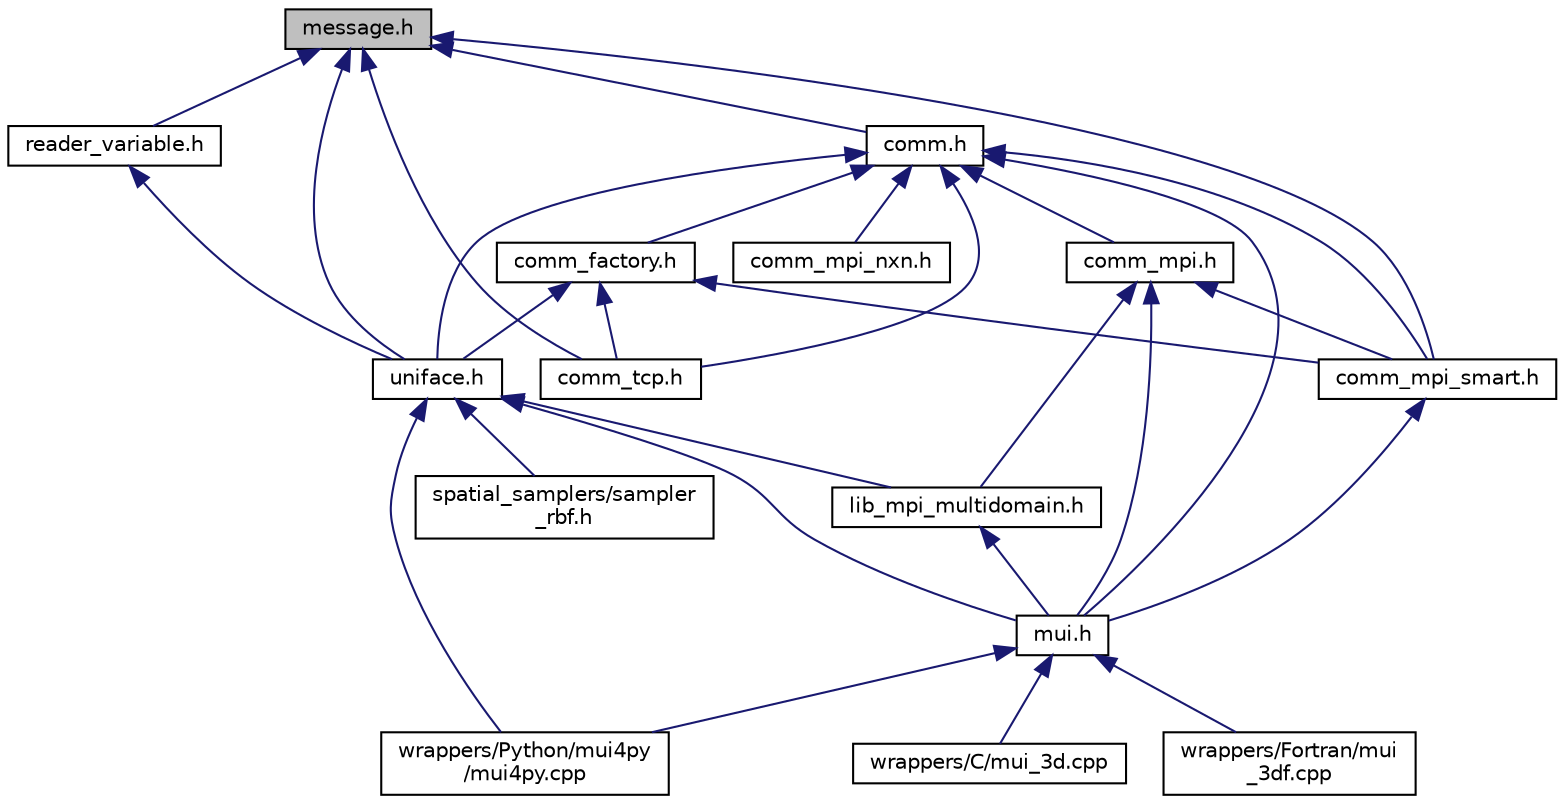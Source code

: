 digraph "message.h"
{
 // LATEX_PDF_SIZE
  edge [fontname="Helvetica",fontsize="10",labelfontname="Helvetica",labelfontsize="10"];
  node [fontname="Helvetica",fontsize="10",shape=record];
  Node1 [label="message.h",height=0.2,width=0.4,color="black", fillcolor="grey75", style="filled", fontcolor="black",tooltip="Structure to contain and manipulate data from internal data to MPI message."];
  Node1 -> Node2 [dir="back",color="midnightblue",fontsize="10",style="solid",fontname="Helvetica"];
  Node2 [label="comm.h",height=0.2,width=0.4,color="black", fillcolor="white", style="filled",URL="$comm_8h.html",tooltip="File containing class definition of communication interface. This is the base class for all other com..."];
  Node2 -> Node3 [dir="back",color="midnightblue",fontsize="10",style="solid",fontname="Helvetica"];
  Node3 [label="comm_factory.h",height=0.2,width=0.4,color="black", fillcolor="white", style="filled",URL="$comm__factory_8h.html",tooltip="Structures and methods to create a new communicator based on chosen protocols."];
  Node3 -> Node4 [dir="back",color="midnightblue",fontsize="10",style="solid",fontname="Helvetica"];
  Node4 [label="comm_mpi_smart.h",height=0.2,width=0.4,color="black", fillcolor="white", style="filled",URL="$comm__mpi__smart_8h.html",tooltip="Structures and methods for a smart (communication reducing) communicator type."];
  Node4 -> Node5 [dir="back",color="midnightblue",fontsize="10",style="solid",fontname="Helvetica"];
  Node5 [label="mui.h",height=0.2,width=0.4,color="black", fillcolor="white", style="filled",URL="$mui_8h.html",tooltip="The main header file for MUI. Usually the only file that needs to be included in order to integrate i..."];
  Node5 -> Node6 [dir="back",color="midnightblue",fontsize="10",style="solid",fontname="Helvetica"];
  Node6 [label="wrappers/C/mui_3d.cpp",height=0.2,width=0.4,color="black", fillcolor="white", style="filled",URL="$mui__3d_8cpp.html",tooltip=" "];
  Node5 -> Node7 [dir="back",color="midnightblue",fontsize="10",style="solid",fontname="Helvetica"];
  Node7 [label="wrappers/Fortran/mui\l_3df.cpp",height=0.2,width=0.4,color="black", fillcolor="white", style="filled",URL="$mui__3df_8cpp.html",tooltip=" "];
  Node5 -> Node8 [dir="back",color="midnightblue",fontsize="10",style="solid",fontname="Helvetica"];
  Node8 [label="wrappers/Python/mui4py\l/mui4py.cpp",height=0.2,width=0.4,color="black", fillcolor="white", style="filled",URL="$mui4py_8cpp.html",tooltip=" "];
  Node3 -> Node9 [dir="back",color="midnightblue",fontsize="10",style="solid",fontname="Helvetica"];
  Node9 [label="comm_tcp.h",height=0.2,width=0.4,color="black", fillcolor="white", style="filled",URL="$comm__tcp_8h.html",tooltip="File containing class definition of base TCP communicator."];
  Node3 -> Node10 [dir="back",color="midnightblue",fontsize="10",style="solid",fontname="Helvetica"];
  Node10 [label="uniface.h",height=0.2,width=0.4,color="black", fillcolor="white", style="filled",URL="$uniface_8h.html",tooltip="Provides the majority of the useful functionality for MUI, including all fetch, commit and push funct..."];
  Node10 -> Node11 [dir="back",color="midnightblue",fontsize="10",style="solid",fontname="Helvetica"];
  Node11 [label="lib_mpi_multidomain.h",height=0.2,width=0.4,color="black", fillcolor="white", style="filled",URL="$lib__mpi__multidomain_8h.html",tooltip="Provides helper functions for creating and synchronising multiple MUI interfaces for a single domain."];
  Node11 -> Node5 [dir="back",color="midnightblue",fontsize="10",style="solid",fontname="Helvetica"];
  Node10 -> Node5 [dir="back",color="midnightblue",fontsize="10",style="solid",fontname="Helvetica"];
  Node10 -> Node12 [dir="back",color="midnightblue",fontsize="10",style="solid",fontname="Helvetica"];
  Node12 [label="spatial_samplers/sampler\l_rbf.h",height=0.2,width=0.4,color="black", fillcolor="white", style="filled",URL="$sampler__rbf_8h.html",tooltip="Spatial sampler using Gaussian Radial Basis Function interpolation."];
  Node10 -> Node8 [dir="back",color="midnightblue",fontsize="10",style="solid",fontname="Helvetica"];
  Node2 -> Node13 [dir="back",color="midnightblue",fontsize="10",style="solid",fontname="Helvetica"];
  Node13 [label="comm_mpi.h",height=0.2,width=0.4,color="black", fillcolor="white", style="filled",URL="$comm__mpi_8h.html",tooltip="Class definition of base MPI communicator."];
  Node13 -> Node4 [dir="back",color="midnightblue",fontsize="10",style="solid",fontname="Helvetica"];
  Node13 -> Node11 [dir="back",color="midnightblue",fontsize="10",style="solid",fontname="Helvetica"];
  Node13 -> Node5 [dir="back",color="midnightblue",fontsize="10",style="solid",fontname="Helvetica"];
  Node2 -> Node14 [dir="back",color="midnightblue",fontsize="10",style="solid",fontname="Helvetica"];
  Node14 [label="comm_mpi_nxn.h",height=0.2,width=0.4,color="black", fillcolor="white", style="filled",URL="$comm__mpi__nxn_8h.html",tooltip="Structures and methods for a many-to-many (nxn) communicator type."];
  Node2 -> Node4 [dir="back",color="midnightblue",fontsize="10",style="solid",fontname="Helvetica"];
  Node2 -> Node9 [dir="back",color="midnightblue",fontsize="10",style="solid",fontname="Helvetica"];
  Node2 -> Node5 [dir="back",color="midnightblue",fontsize="10",style="solid",fontname="Helvetica"];
  Node2 -> Node10 [dir="back",color="midnightblue",fontsize="10",style="solid",fontname="Helvetica"];
  Node1 -> Node4 [dir="back",color="midnightblue",fontsize="10",style="solid",fontname="Helvetica"];
  Node1 -> Node9 [dir="back",color="midnightblue",fontsize="10",style="solid",fontname="Helvetica"];
  Node1 -> Node15 [dir="back",color="midnightblue",fontsize="10",style="solid",fontname="Helvetica"];
  Node15 [label="reader_variable.h",height=0.2,width=0.4,color="black", fillcolor="white", style="filled",URL="$reader__variable_8h.html",tooltip="Creates a structure to parse a message as variables and pass them to a function as arguments."];
  Node15 -> Node10 [dir="back",color="midnightblue",fontsize="10",style="solid",fontname="Helvetica"];
  Node1 -> Node10 [dir="back",color="midnightblue",fontsize="10",style="solid",fontname="Helvetica"];
}
